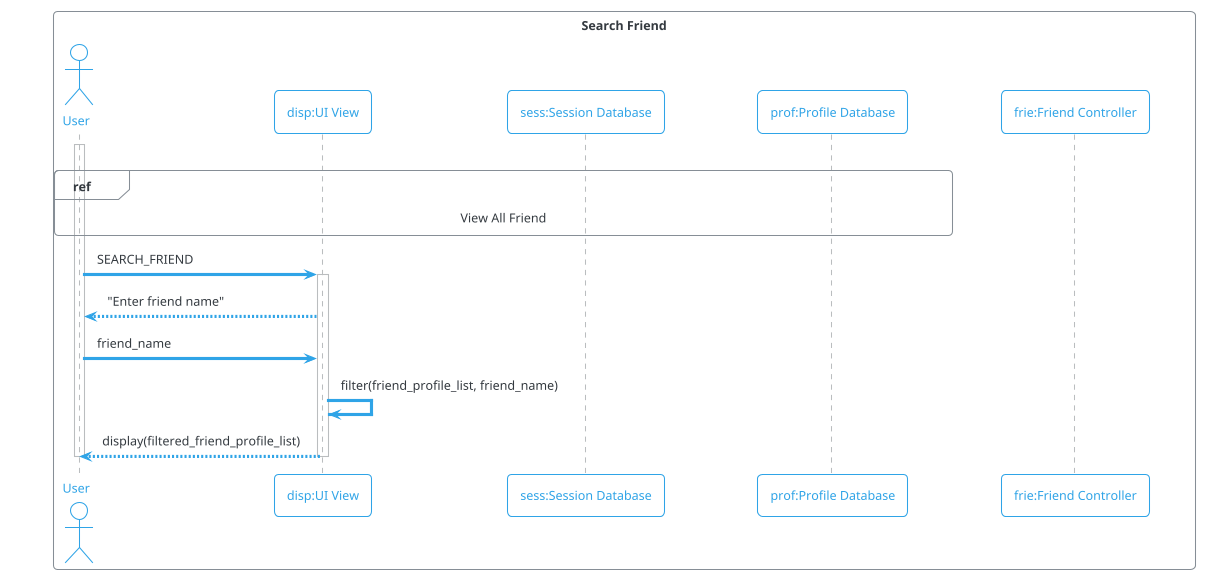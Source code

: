 @startuml
!theme cerulean-outline
box "Search Friend"
actor "User" as user
participant "disp:UI View" as disp
participant "sess:Session Database" as sess
participant "prof:Profile Database" as prof
participant "frie:Friend Controller" as frie
end box
|||
activate user
ref over user, disp, sess, prof: View All Friend
user -> disp ++ : SEARCH_FRIEND
disp --> user : "Enter friend name"
user -> disp : friend_name
disp -> disp : filter(friend_profile_list, friend_name)
disp --> user --: display(filtered_friend_profile_list)
deactivate user
@enduml